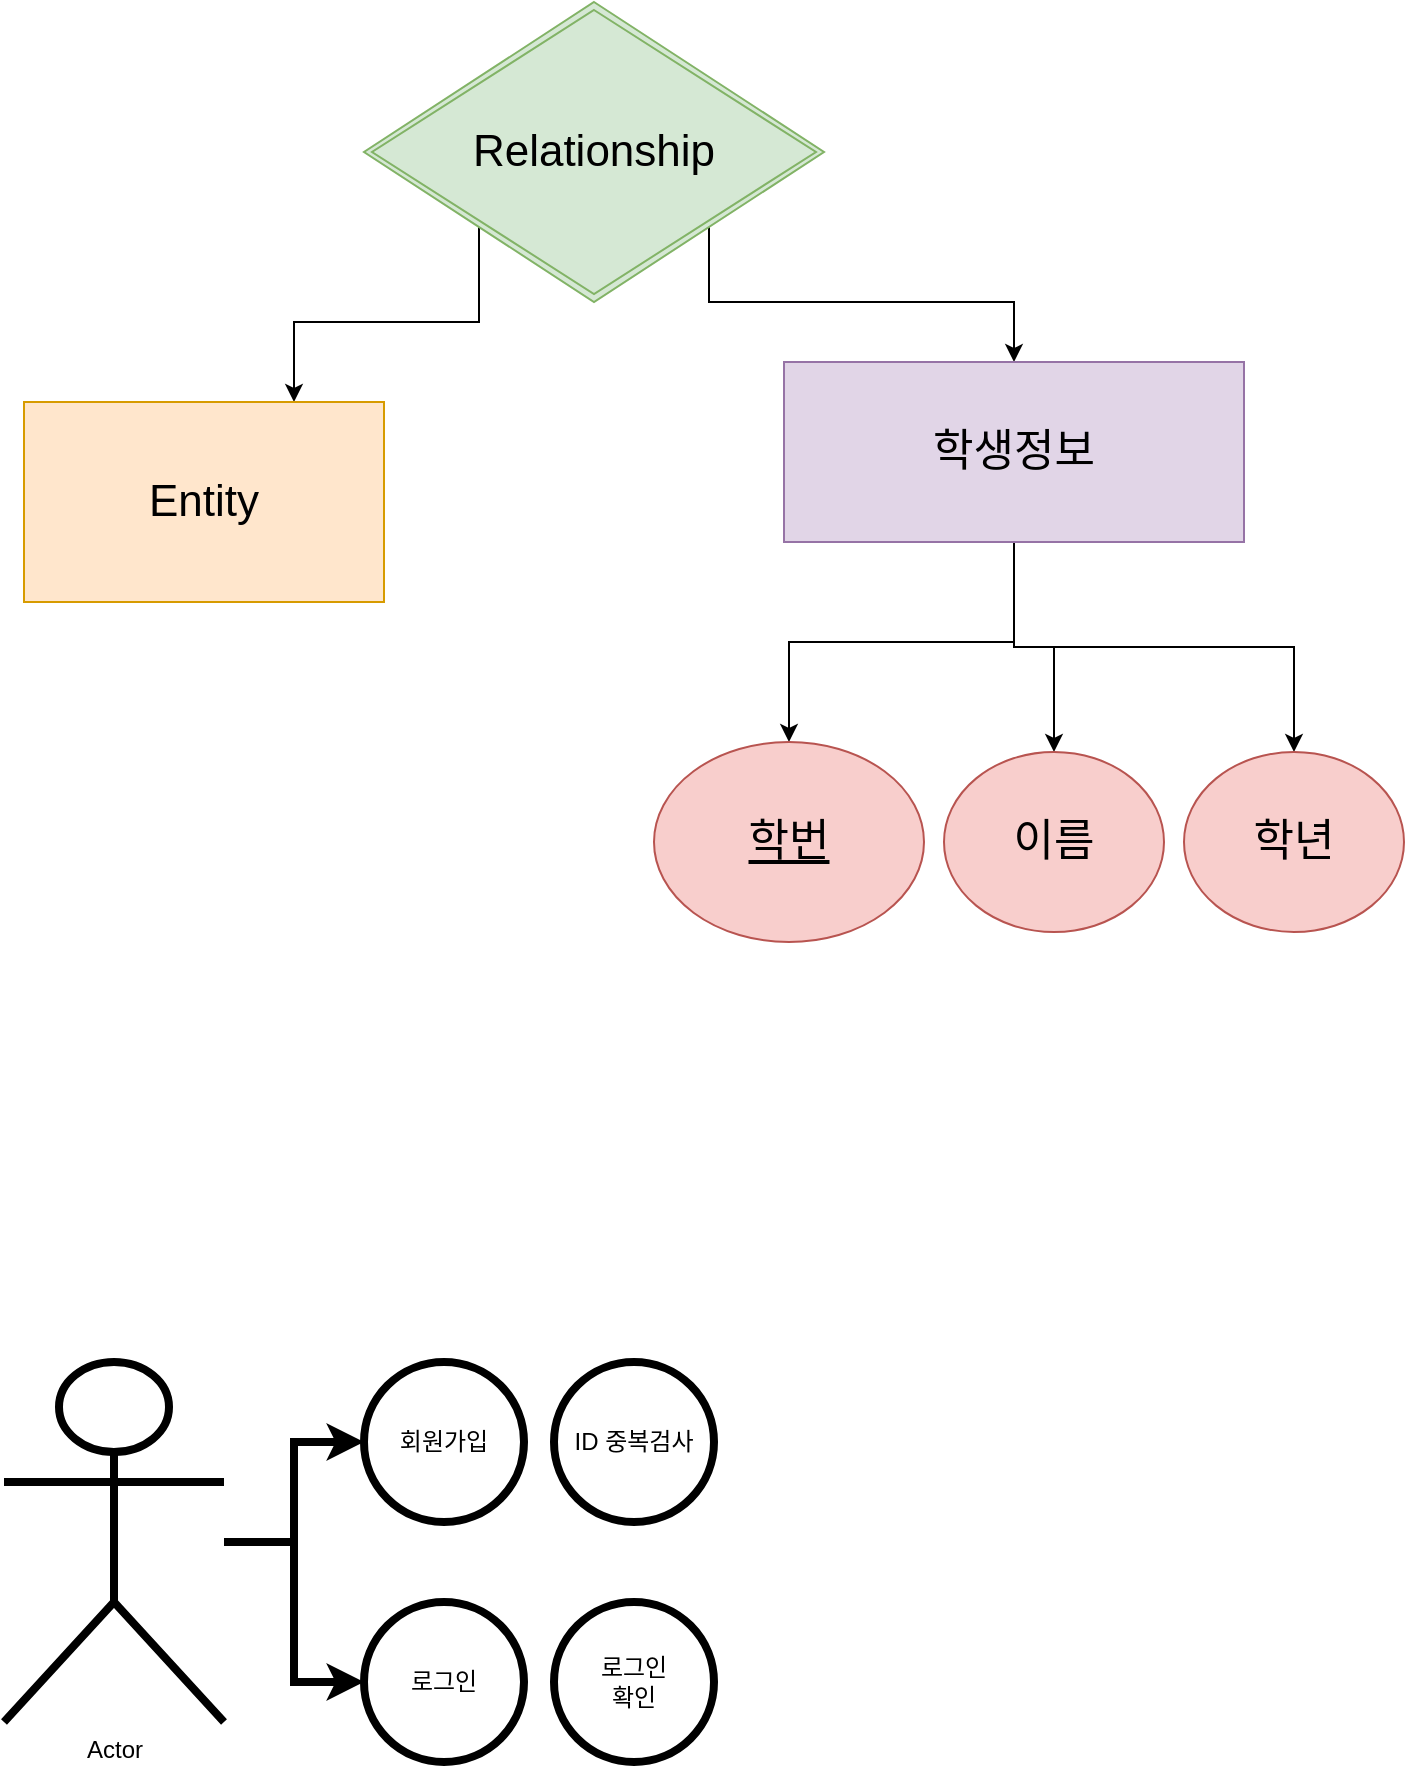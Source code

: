 <mxfile version="18.1.2" type="device"><diagram id="R2lEEEUBdFMjLlhIrx00" name="Page-1"><mxGraphModel dx="1422" dy="786" grid="1" gridSize="10" guides="1" tooltips="1" connect="1" arrows="1" fold="1" page="1" pageScale="1" pageWidth="850" pageHeight="1100" math="0" shadow="0" extFonts="Permanent Marker^https://fonts.googleapis.com/css?family=Permanent+Marker"><root><mxCell id="0"/><mxCell id="1" parent="0"/><mxCell id="JjqoxbeXXH79_661S_Bs-17" style="edgeStyle=orthogonalEdgeStyle;rounded=0;orthogonalLoop=1;jettySize=auto;html=1;exitX=1;exitY=1;exitDx=0;exitDy=0;fontSize=22;" parent="1" source="JjqoxbeXXH79_661S_Bs-4" target="JjqoxbeXXH79_661S_Bs-6" edge="1"><mxGeometry relative="1" as="geometry"><Array as="points"><mxPoint x="453" y="240"/><mxPoint x="605" y="240"/></Array></mxGeometry></mxCell><mxCell id="JjqoxbeXXH79_661S_Bs-18" style="edgeStyle=orthogonalEdgeStyle;rounded=0;orthogonalLoop=1;jettySize=auto;html=1;exitX=0;exitY=1;exitDx=0;exitDy=0;entryX=0.75;entryY=0;entryDx=0;entryDy=0;fontSize=22;" parent="1" source="JjqoxbeXXH79_661S_Bs-4" target="JjqoxbeXXH79_661S_Bs-5" edge="1"><mxGeometry relative="1" as="geometry"><Array as="points"><mxPoint x="338" y="250"/><mxPoint x="245" y="250"/></Array></mxGeometry></mxCell><mxCell id="JjqoxbeXXH79_661S_Bs-4" value="Relationship" style="shape=rhombus;double=1;perimeter=rhombusPerimeter;whiteSpace=wrap;html=1;align=center;fillColor=#d5e8d4;strokeColor=#82b366;fontSize=22;gradientColor=none;" parent="1" vertex="1"><mxGeometry x="280" y="90" width="230" height="150" as="geometry"/></mxCell><mxCell id="JjqoxbeXXH79_661S_Bs-5" value="Entity" style="whiteSpace=wrap;html=1;align=center;fillColor=#ffe6cc;strokeColor=#d79b00;fontSize=22;" parent="1" vertex="1"><mxGeometry x="110" y="290" width="180" height="100" as="geometry"/></mxCell><mxCell id="JjqoxbeXXH79_661S_Bs-14" style="edgeStyle=orthogonalEdgeStyle;rounded=0;orthogonalLoop=1;jettySize=auto;html=1;exitX=0.5;exitY=1;exitDx=0;exitDy=0;entryX=0.5;entryY=0;entryDx=0;entryDy=0;fontSize=22;" parent="1" source="JjqoxbeXXH79_661S_Bs-6" target="JjqoxbeXXH79_661S_Bs-9" edge="1"><mxGeometry relative="1" as="geometry"><Array as="points"><mxPoint x="605" y="410"/><mxPoint x="492" y="410"/></Array></mxGeometry></mxCell><mxCell id="JjqoxbeXXH79_661S_Bs-19" style="edgeStyle=orthogonalEdgeStyle;rounded=0;orthogonalLoop=1;jettySize=auto;html=1;exitX=0.5;exitY=1;exitDx=0;exitDy=0;entryX=0.5;entryY=0;entryDx=0;entryDy=0;fontSize=22;" parent="1" source="JjqoxbeXXH79_661S_Bs-6" target="JjqoxbeXXH79_661S_Bs-10" edge="1"><mxGeometry relative="1" as="geometry"/></mxCell><mxCell id="JjqoxbeXXH79_661S_Bs-20" style="edgeStyle=orthogonalEdgeStyle;rounded=0;orthogonalLoop=1;jettySize=auto;html=1;exitX=0.5;exitY=1;exitDx=0;exitDy=0;entryX=0.5;entryY=0;entryDx=0;entryDy=0;fontSize=22;" parent="1" source="JjqoxbeXXH79_661S_Bs-6" target="JjqoxbeXXH79_661S_Bs-11" edge="1"><mxGeometry relative="1" as="geometry"/></mxCell><mxCell id="JjqoxbeXXH79_661S_Bs-6" value="학생정보" style="whiteSpace=wrap;html=1;align=center;fillColor=#e1d5e7;strokeColor=#9673a6;fontSize=22;" parent="1" vertex="1"><mxGeometry x="490" y="270" width="230" height="90" as="geometry"/></mxCell><mxCell id="JjqoxbeXXH79_661S_Bs-9" value="학번" style="ellipse;whiteSpace=wrap;html=1;align=center;fontStyle=4;fontSize=22;fillColor=#f8cecc;strokeColor=#b85450;" parent="1" vertex="1"><mxGeometry x="425" y="460" width="135" height="100" as="geometry"/></mxCell><mxCell id="JjqoxbeXXH79_661S_Bs-10" value="이름" style="ellipse;whiteSpace=wrap;html=1;align=center;fontSize=22;fillColor=#f8cecc;strokeColor=#b85450;" parent="1" vertex="1"><mxGeometry x="570" y="465" width="110" height="90" as="geometry"/></mxCell><mxCell id="JjqoxbeXXH79_661S_Bs-11" value="학년" style="ellipse;whiteSpace=wrap;html=1;align=center;fontSize=22;fillColor=#f8cecc;strokeColor=#b85450;" parent="1" vertex="1"><mxGeometry x="690" y="465" width="110" height="90" as="geometry"/></mxCell><mxCell id="62exkoCi5YcmreYjQYDm-6" style="edgeStyle=orthogonalEdgeStyle;rounded=0;orthogonalLoop=1;jettySize=auto;html=1;entryX=0;entryY=0.5;entryDx=0;entryDy=0;strokeWidth=4;" edge="1" parent="1" source="62exkoCi5YcmreYjQYDm-1" target="62exkoCi5YcmreYjQYDm-2"><mxGeometry relative="1" as="geometry"/></mxCell><mxCell id="62exkoCi5YcmreYjQYDm-7" style="edgeStyle=orthogonalEdgeStyle;rounded=0;orthogonalLoop=1;jettySize=auto;html=1;entryX=0;entryY=0.5;entryDx=0;entryDy=0;strokeWidth=4;" edge="1" parent="1" source="62exkoCi5YcmreYjQYDm-1" target="62exkoCi5YcmreYjQYDm-3"><mxGeometry relative="1" as="geometry"/></mxCell><mxCell id="62exkoCi5YcmreYjQYDm-1" value="Actor" style="shape=umlActor;verticalLabelPosition=bottom;verticalAlign=top;html=1;outlineConnect=0;strokeWidth=4;" vertex="1" parent="1"><mxGeometry x="100" y="770" width="110" height="180" as="geometry"/></mxCell><mxCell id="62exkoCi5YcmreYjQYDm-2" value="회원가입" style="ellipse;whiteSpace=wrap;html=1;aspect=fixed;strokeWidth=4;" vertex="1" parent="1"><mxGeometry x="280" y="770" width="80" height="80" as="geometry"/></mxCell><mxCell id="62exkoCi5YcmreYjQYDm-3" value="로그인" style="ellipse;whiteSpace=wrap;html=1;aspect=fixed;strokeWidth=4;" vertex="1" parent="1"><mxGeometry x="280" y="890" width="80" height="80" as="geometry"/></mxCell><mxCell id="62exkoCi5YcmreYjQYDm-4" value="ID 중복검사" style="ellipse;whiteSpace=wrap;html=1;aspect=fixed;strokeWidth=4;" vertex="1" parent="1"><mxGeometry x="375" y="770" width="80" height="80" as="geometry"/></mxCell><mxCell id="62exkoCi5YcmreYjQYDm-5" value="로그인 &lt;br&gt;확인" style="ellipse;whiteSpace=wrap;html=1;aspect=fixed;strokeWidth=4;" vertex="1" parent="1"><mxGeometry x="375" y="890" width="80" height="80" as="geometry"/></mxCell></root></mxGraphModel></diagram></mxfile>